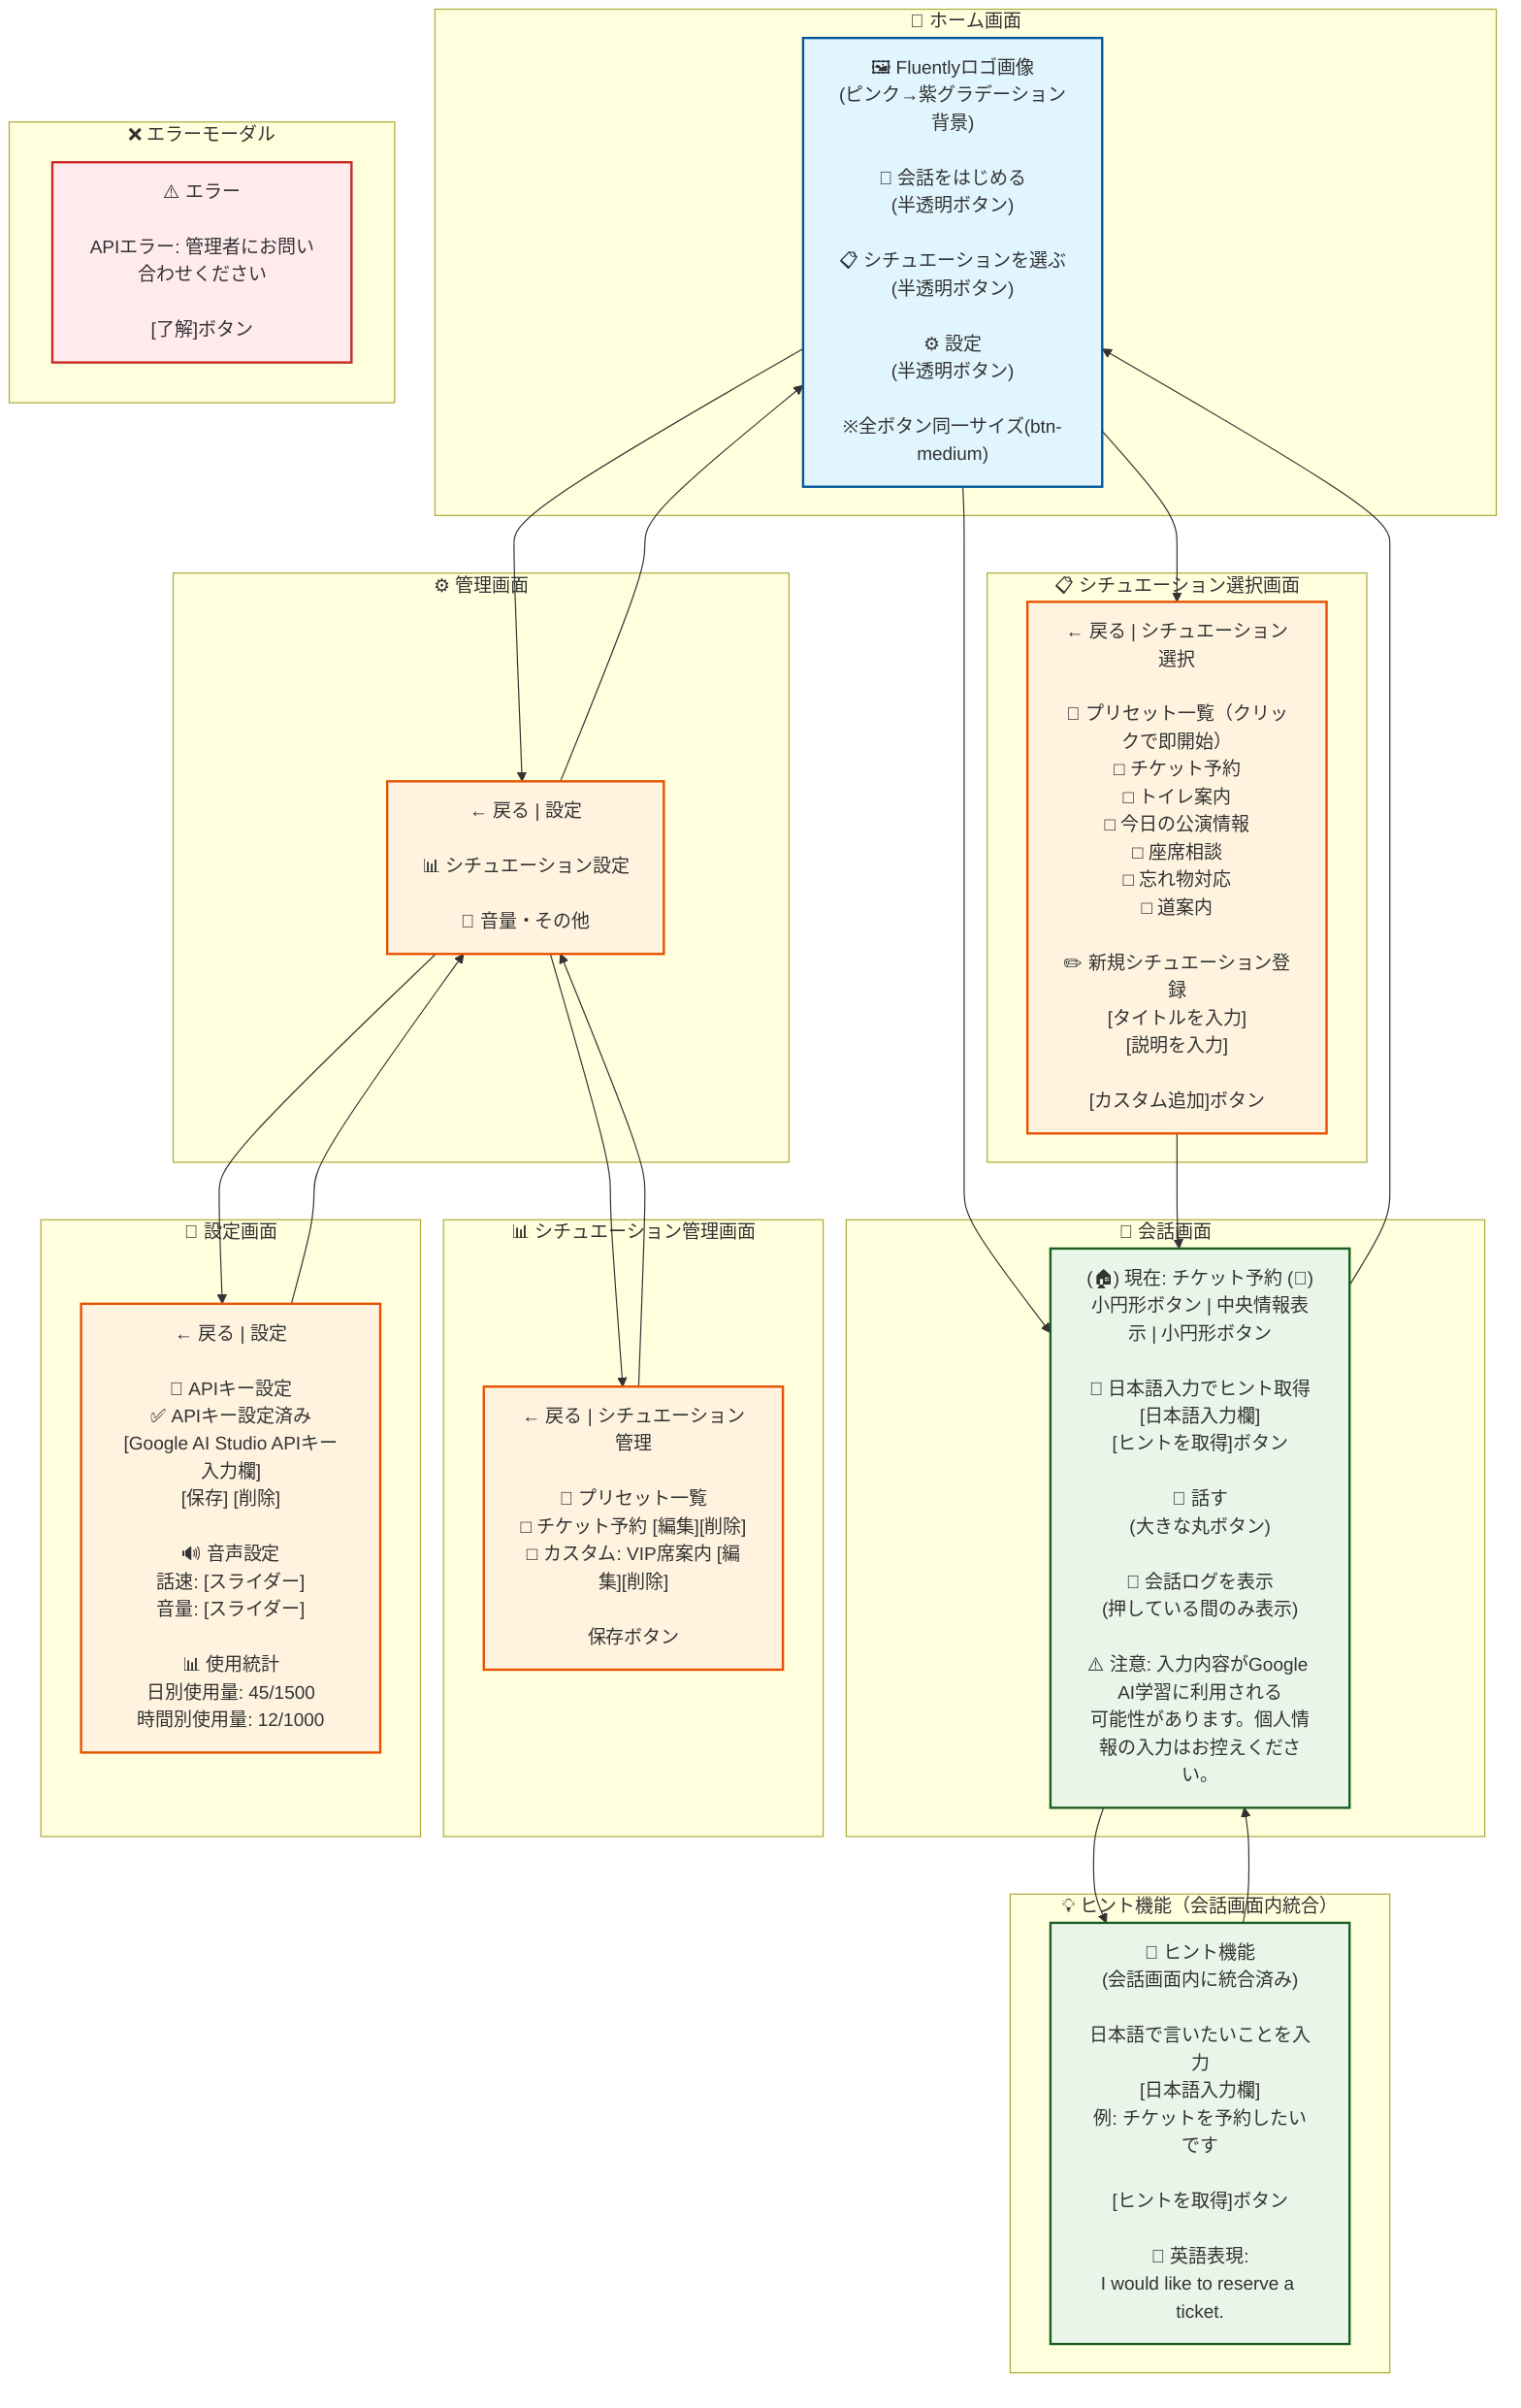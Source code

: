 flowchart TD
    subgraph "📱 ホーム画面"
        A1["🖼️ Fluentlyロゴ画像<br/>(ピンク→紫グラデーション背景)<br/><br/>💬 会話をはじめる<br/>(半透明ボタン)<br/><br/>📋 シチュエーションを選ぶ<br/>(半透明ボタン)<br/><br/>⚙️ 設定<br/>(半透明ボタン)<br/><br/>※全ボタン同一サイズ(btn-medium)"]
    end

    subgraph "📋 シチュエーション選択画面"
        B1["← 戻る | シチュエーション選択<br/><br/>📝 プリセット一覧（クリックで即開始）<br/>□ チケット予約<br/>□ トイレ案内<br/>□ 今日の公演情報<br/>□ 座席相談<br/>□ 忘れ物対応<br/>□ 道案内<br/><br/>✏️ 新規シチュエーション登録<br/>[タイトルを入力]<br/>[説明を入力]<br/><br/>[カスタム追加]ボタン"]
    end

    subgraph "💬 会話画面"
        C1["(🏠) 現在: チケット予約 (🎲)<br/>小円形ボタン | 中央情報表示 | 小円形ボタン<br/><br/>💭 日本語入力でヒント取得<br/>[日本語入力欄]<br/>[ヒントを取得]ボタン<br/><br/>🎤 話す<br/>(大きな丸ボタン)<br/><br/>📜 会話ログを表示<br/>(押している間のみ表示)<br/><br/>⚠️ 注意: 入力内容がGoogle AI学習に利用される<br/>可能性があります。個人情報の入力はお控えください。"]
    end

    subgraph "⚙️ 管理画面"
        D1["← 戻る | 設定<br/><br/>📊 シチュエーション設定<br/><br/>🔧 音量・その他"]
    end

    subgraph "📊 シチュエーション管理画面"
        E1["← 戻る | シチュエーション管理<br/><br/>📝 プリセット一覧<br/>□ チケット予約 [編集][削除]<br/>□ カスタム: VIP席案内 [編集][削除]<br/><br/>保存ボタン"]
    end

    subgraph "🔧 設定画面"
        F1["← 戻る | 設定<br/><br/>🔑 APIキー設定<br/>✅ APIキー設定済み<br/>[Google AI Studio APIキー入力欄]<br/>[保存] [削除]<br/><br/>🔊 音声設定<br/>話速: [スライダー]<br/>音量: [スライダー]<br/><br/>📊 使用統計<br/>日別使用量: 45/1500<br/>時間別使用量: 12/1000"]
    end

    subgraph "❌ エラーモーダル"
        G1["⚠️ エラー<br/><br/>APIエラー: 管理者にお問い合わせください<br/><br/>[了解]ボタン"]
    end

    subgraph "💡 ヒント機能（会話画面内統合）"
        I1["💭 ヒント機能<br/>(会話画面内に統合済み)<br/><br/>日本語で言いたいことを入力<br/>[日本語入力欄]<br/>例: チケットを予約したいです<br/><br/>[ヒントを取得]ボタン<br/><br/>📝 英語表現:<br/>I would like to reserve a ticket."]
    end

    A1 --> B1
    A1 --> C1
    A1 --> D1
    B1 --> C1
    C1 --> A1
    C1 --> I1
    I1 --> C1
    D1 --> E1
    D1 --> F1
    D1 --> A1
    E1 --> D1
    F1 --> D1

    classDef homeScreen fill:#e1f5fe,stroke:#01579b,stroke-width:2px
    classDef conversationScreen fill:#e8f5e8,stroke:#1b5e20,stroke-width:2px
    classDef managementScreen fill:#fff3e0,stroke:#e65100,stroke-width:2px
    classDef modalScreen fill:#ffebee,stroke:#c62828,stroke-width:2px

    class A1 homeScreen
    class C1,I1 conversationScreen
    class B1,D1,E1,F1 managementScreen
    class G1 modalScreen